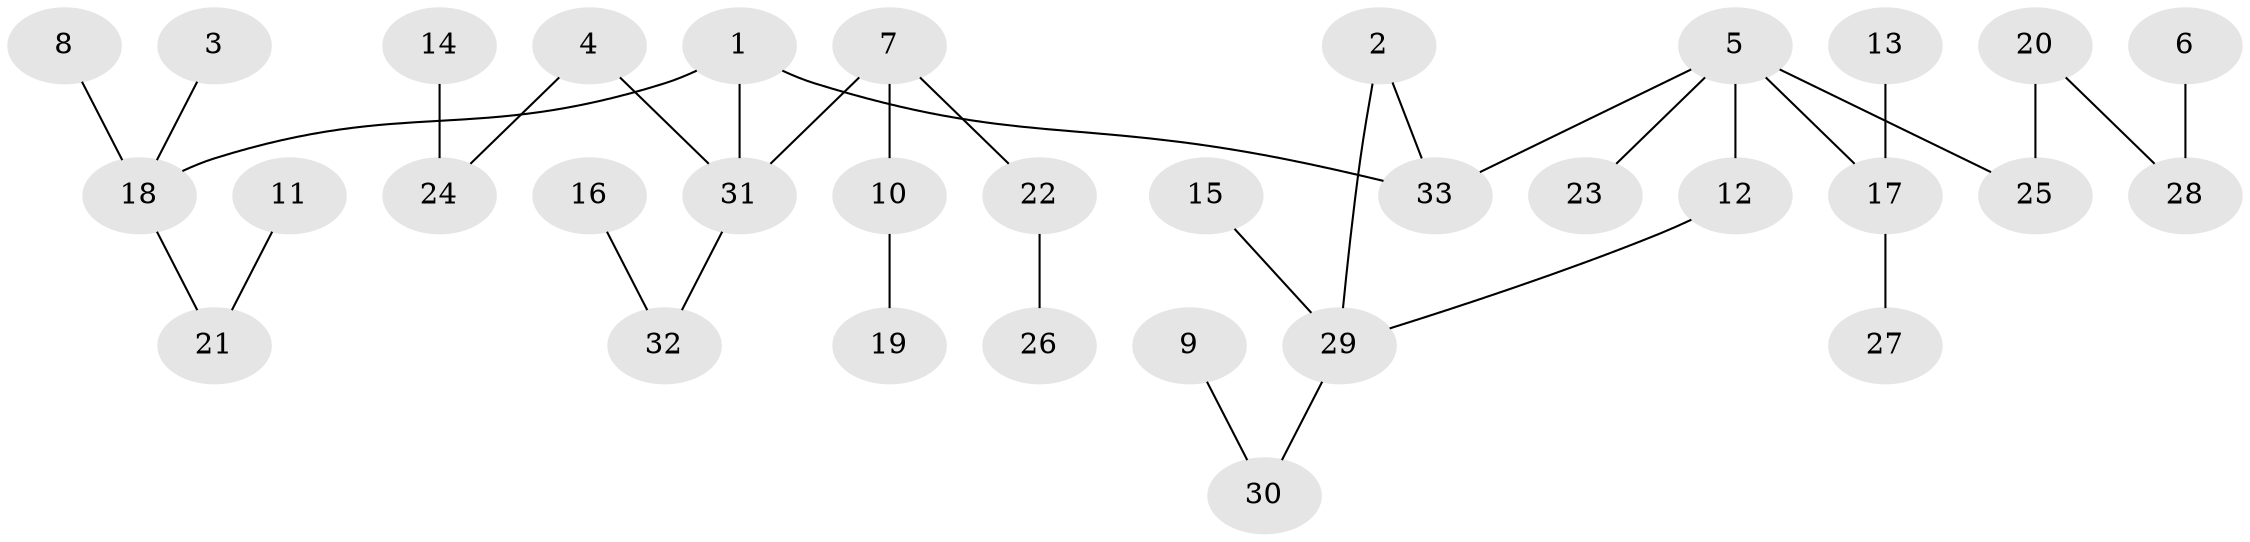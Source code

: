 // original degree distribution, {6: 0.03669724770642202, 3: 0.1651376146788991, 2: 0.1926605504587156, 5: 0.01834862385321101, 4: 0.05504587155963303, 7: 0.009174311926605505, 1: 0.5229357798165137}
// Generated by graph-tools (version 1.1) at 2025/36/03/04/25 23:36:13]
// undirected, 33 vertices, 33 edges
graph export_dot {
  node [color=gray90,style=filled];
  1;
  2;
  3;
  4;
  5;
  6;
  7;
  8;
  9;
  10;
  11;
  12;
  13;
  14;
  15;
  16;
  17;
  18;
  19;
  20;
  21;
  22;
  23;
  24;
  25;
  26;
  27;
  28;
  29;
  30;
  31;
  32;
  33;
  1 -- 18 [weight=1.0];
  1 -- 31 [weight=1.0];
  1 -- 33 [weight=1.0];
  2 -- 29 [weight=1.0];
  2 -- 33 [weight=1.0];
  3 -- 18 [weight=1.0];
  4 -- 24 [weight=1.0];
  4 -- 31 [weight=1.0];
  5 -- 12 [weight=1.0];
  5 -- 17 [weight=1.0];
  5 -- 23 [weight=1.0];
  5 -- 25 [weight=1.0];
  5 -- 33 [weight=1.0];
  6 -- 28 [weight=1.0];
  7 -- 10 [weight=1.0];
  7 -- 22 [weight=1.0];
  7 -- 31 [weight=1.0];
  8 -- 18 [weight=1.0];
  9 -- 30 [weight=1.0];
  10 -- 19 [weight=1.0];
  11 -- 21 [weight=1.0];
  12 -- 29 [weight=1.0];
  13 -- 17 [weight=1.0];
  14 -- 24 [weight=1.0];
  15 -- 29 [weight=1.0];
  16 -- 32 [weight=1.0];
  17 -- 27 [weight=1.0];
  18 -- 21 [weight=1.0];
  20 -- 25 [weight=1.0];
  20 -- 28 [weight=1.0];
  22 -- 26 [weight=1.0];
  29 -- 30 [weight=1.0];
  31 -- 32 [weight=1.0];
}
